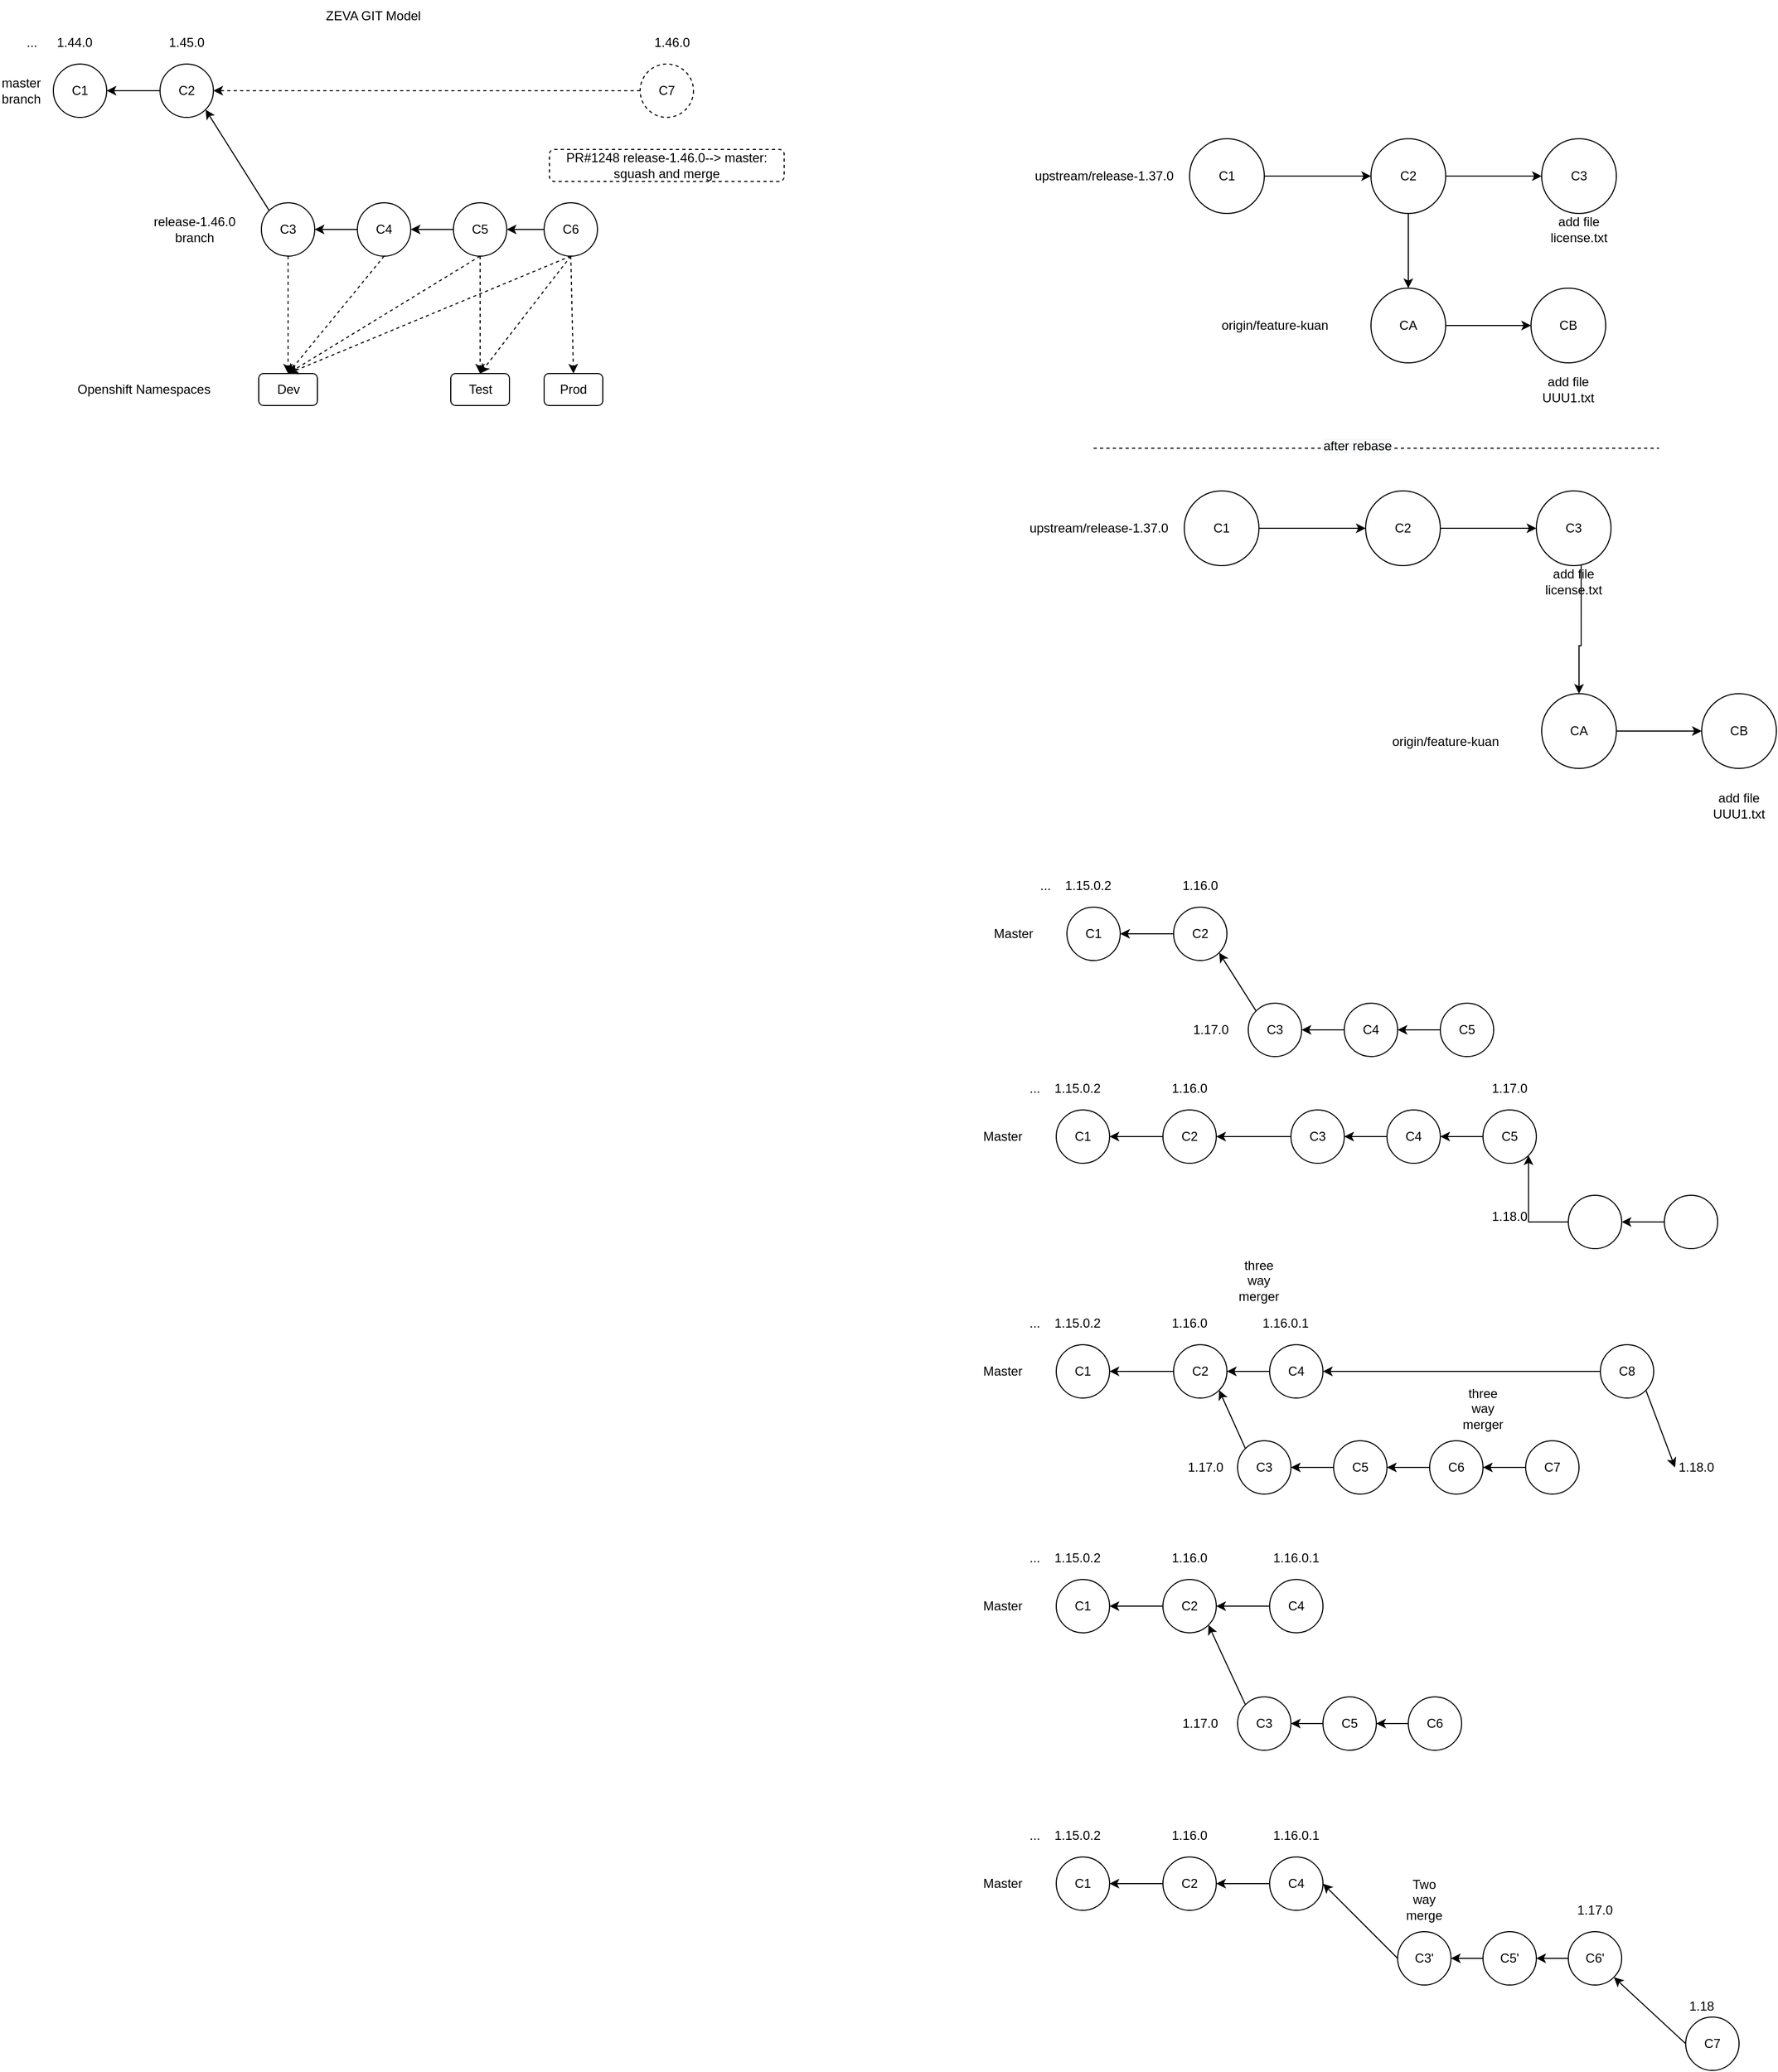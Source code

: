 <mxfile version="21.0.6" type="device"><diagram name="Page-1" id="ys-VxcKo6xe69d4RLIaW"><mxGraphModel dx="828" dy="439" grid="1" gridSize="10" guides="1" tooltips="1" connect="1" arrows="1" fold="1" page="1" pageScale="1" pageWidth="850" pageHeight="1100" math="0" shadow="0"><root><mxCell id="0"/><mxCell id="1" parent="0"/><mxCell id="cerBp847Krt_P72MkLLv-13" style="edgeStyle=orthogonalEdgeStyle;rounded=0;orthogonalLoop=1;jettySize=auto;html=1;exitX=1;exitY=0.5;exitDx=0;exitDy=0;entryX=0;entryY=0.5;entryDx=0;entryDy=0;" edge="1" parent="1" source="cerBp847Krt_P72MkLLv-14" target="cerBp847Krt_P72MkLLv-17"><mxGeometry relative="1" as="geometry"/></mxCell><mxCell id="cerBp847Krt_P72MkLLv-14" value="C1" style="ellipse;whiteSpace=wrap;html=1;aspect=fixed;" vertex="1" parent="1"><mxGeometry x="1185" y="340" width="70" height="70" as="geometry"/></mxCell><mxCell id="cerBp847Krt_P72MkLLv-15" style="edgeStyle=orthogonalEdgeStyle;rounded=0;orthogonalLoop=1;jettySize=auto;html=1;exitX=1;exitY=0.5;exitDx=0;exitDy=0;entryX=0;entryY=0.5;entryDx=0;entryDy=0;" edge="1" parent="1" source="cerBp847Krt_P72MkLLv-17" target="cerBp847Krt_P72MkLLv-18"><mxGeometry relative="1" as="geometry"/></mxCell><mxCell id="cerBp847Krt_P72MkLLv-16" style="edgeStyle=orthogonalEdgeStyle;rounded=0;orthogonalLoop=1;jettySize=auto;html=1;exitX=0.5;exitY=1;exitDx=0;exitDy=0;entryX=0.5;entryY=0;entryDx=0;entryDy=0;" edge="1" parent="1" source="cerBp847Krt_P72MkLLv-17" target="cerBp847Krt_P72MkLLv-20"><mxGeometry relative="1" as="geometry"><mxPoint x="1390" y="510" as="targetPoint"/></mxGeometry></mxCell><mxCell id="cerBp847Krt_P72MkLLv-17" value="C2" style="ellipse;whiteSpace=wrap;html=1;aspect=fixed;" vertex="1" parent="1"><mxGeometry x="1355" y="340" width="70" height="70" as="geometry"/></mxCell><mxCell id="cerBp847Krt_P72MkLLv-18" value="C3" style="ellipse;whiteSpace=wrap;html=1;aspect=fixed;" vertex="1" parent="1"><mxGeometry x="1515" y="340" width="70" height="70" as="geometry"/></mxCell><mxCell id="cerBp847Krt_P72MkLLv-19" style="edgeStyle=orthogonalEdgeStyle;rounded=0;orthogonalLoop=1;jettySize=auto;html=1;exitX=1;exitY=0.5;exitDx=0;exitDy=0;entryX=0;entryY=0.5;entryDx=0;entryDy=0;" edge="1" parent="1" source="cerBp847Krt_P72MkLLv-20" target="cerBp847Krt_P72MkLLv-23"><mxGeometry relative="1" as="geometry"/></mxCell><mxCell id="cerBp847Krt_P72MkLLv-20" value="CA" style="ellipse;whiteSpace=wrap;html=1;aspect=fixed;" vertex="1" parent="1"><mxGeometry x="1355" y="480" width="70" height="70" as="geometry"/></mxCell><mxCell id="cerBp847Krt_P72MkLLv-21" value="upstream/release-1.37.0" style="text;html=1;strokeColor=none;fillColor=none;align=center;verticalAlign=middle;whiteSpace=wrap;rounded=0;" vertex="1" parent="1"><mxGeometry x="1035" y="360" width="140" height="30" as="geometry"/></mxCell><mxCell id="cerBp847Krt_P72MkLLv-22" value="origin/feature-kuan" style="text;html=1;strokeColor=none;fillColor=none;align=center;verticalAlign=middle;whiteSpace=wrap;rounded=0;" vertex="1" parent="1"><mxGeometry x="1205" y="510" width="120" height="10" as="geometry"/></mxCell><mxCell id="cerBp847Krt_P72MkLLv-23" value="CB" style="ellipse;whiteSpace=wrap;html=1;aspect=fixed;" vertex="1" parent="1"><mxGeometry x="1505" y="480" width="70" height="70" as="geometry"/></mxCell><mxCell id="cerBp847Krt_P72MkLLv-24" value="add file UUU1.txt" style="text;html=1;strokeColor=none;fillColor=none;align=center;verticalAlign=middle;whiteSpace=wrap;rounded=0;" vertex="1" parent="1"><mxGeometry x="1510" y="560" width="60" height="30" as="geometry"/></mxCell><mxCell id="cerBp847Krt_P72MkLLv-25" value="add file license.txt" style="text;html=1;strokeColor=none;fillColor=none;align=center;verticalAlign=middle;whiteSpace=wrap;rounded=0;" vertex="1" parent="1"><mxGeometry x="1520" y="410" width="60" height="30" as="geometry"/></mxCell><mxCell id="cerBp847Krt_P72MkLLv-26" style="edgeStyle=orthogonalEdgeStyle;rounded=0;orthogonalLoop=1;jettySize=auto;html=1;exitX=1;exitY=0.5;exitDx=0;exitDy=0;entryX=0;entryY=0.5;entryDx=0;entryDy=0;" edge="1" parent="1" source="cerBp847Krt_P72MkLLv-27" target="cerBp847Krt_P72MkLLv-30"><mxGeometry relative="1" as="geometry"/></mxCell><mxCell id="cerBp847Krt_P72MkLLv-27" value="C1" style="ellipse;whiteSpace=wrap;html=1;aspect=fixed;" vertex="1" parent="1"><mxGeometry x="1180" y="670" width="70" height="70" as="geometry"/></mxCell><mxCell id="cerBp847Krt_P72MkLLv-28" style="edgeStyle=orthogonalEdgeStyle;rounded=0;orthogonalLoop=1;jettySize=auto;html=1;exitX=1;exitY=0.5;exitDx=0;exitDy=0;entryX=0;entryY=0.5;entryDx=0;entryDy=0;" edge="1" parent="1" source="cerBp847Krt_P72MkLLv-30" target="cerBp847Krt_P72MkLLv-31"><mxGeometry relative="1" as="geometry"/></mxCell><mxCell id="cerBp847Krt_P72MkLLv-29" style="edgeStyle=orthogonalEdgeStyle;rounded=0;orthogonalLoop=1;jettySize=auto;html=1;exitX=0.617;exitY=-0.1;exitDx=0;exitDy=0;entryX=0.5;entryY=0;entryDx=0;entryDy=0;exitPerimeter=0;" edge="1" parent="1" source="cerBp847Krt_P72MkLLv-38" target="cerBp847Krt_P72MkLLv-33"><mxGeometry relative="1" as="geometry"><mxPoint x="1385" y="840" as="targetPoint"/></mxGeometry></mxCell><mxCell id="cerBp847Krt_P72MkLLv-30" value="C2" style="ellipse;whiteSpace=wrap;html=1;aspect=fixed;" vertex="1" parent="1"><mxGeometry x="1350" y="670" width="70" height="70" as="geometry"/></mxCell><mxCell id="cerBp847Krt_P72MkLLv-31" value="C3" style="ellipse;whiteSpace=wrap;html=1;aspect=fixed;" vertex="1" parent="1"><mxGeometry x="1510" y="670" width="70" height="70" as="geometry"/></mxCell><mxCell id="cerBp847Krt_P72MkLLv-32" style="edgeStyle=orthogonalEdgeStyle;rounded=0;orthogonalLoop=1;jettySize=auto;html=1;exitX=1;exitY=0.5;exitDx=0;exitDy=0;entryX=0;entryY=0.5;entryDx=0;entryDy=0;" edge="1" parent="1" source="cerBp847Krt_P72MkLLv-33" target="cerBp847Krt_P72MkLLv-36"><mxGeometry relative="1" as="geometry"/></mxCell><mxCell id="cerBp847Krt_P72MkLLv-33" value="CA" style="ellipse;whiteSpace=wrap;html=1;aspect=fixed;" vertex="1" parent="1"><mxGeometry x="1515" y="860" width="70" height="70" as="geometry"/></mxCell><mxCell id="cerBp847Krt_P72MkLLv-34" value="upstream/release-1.37.0" style="text;html=1;strokeColor=none;fillColor=none;align=center;verticalAlign=middle;whiteSpace=wrap;rounded=0;" vertex="1" parent="1"><mxGeometry x="1030" y="690" width="140" height="30" as="geometry"/></mxCell><mxCell id="cerBp847Krt_P72MkLLv-35" value="origin/feature-kuan" style="text;html=1;strokeColor=none;fillColor=none;align=center;verticalAlign=middle;whiteSpace=wrap;rounded=0;" vertex="1" parent="1"><mxGeometry x="1365" y="900" width="120" height="10" as="geometry"/></mxCell><mxCell id="cerBp847Krt_P72MkLLv-36" value="CB" style="ellipse;whiteSpace=wrap;html=1;aspect=fixed;" vertex="1" parent="1"><mxGeometry x="1665" y="860" width="70" height="70" as="geometry"/></mxCell><mxCell id="cerBp847Krt_P72MkLLv-37" value="add file UUU1.txt" style="text;html=1;strokeColor=none;fillColor=none;align=center;verticalAlign=middle;whiteSpace=wrap;rounded=0;" vertex="1" parent="1"><mxGeometry x="1670" y="950" width="60" height="30" as="geometry"/></mxCell><mxCell id="cerBp847Krt_P72MkLLv-38" value="add file license.txt" style="text;html=1;strokeColor=none;fillColor=none;align=center;verticalAlign=middle;whiteSpace=wrap;rounded=0;" vertex="1" parent="1"><mxGeometry x="1515" y="740" width="60" height="30" as="geometry"/></mxCell><mxCell id="cerBp847Krt_P72MkLLv-39" value="" style="endArrow=none;dashed=1;html=1;rounded=0;" edge="1" parent="1"><mxGeometry width="50" height="50" relative="1" as="geometry"><mxPoint x="1095" y="630" as="sourcePoint"/><mxPoint x="1625" y="630" as="targetPoint"/></mxGeometry></mxCell><mxCell id="cerBp847Krt_P72MkLLv-40" value="&lt;span style=&quot;font-size: 12px ; background-color: rgb(248 , 249 , 250)&quot;&gt;after rebase&lt;/span&gt;" style="edgeLabel;html=1;align=center;verticalAlign=middle;resizable=0;points=[];" vertex="1" connectable="0" parent="cerBp847Krt_P72MkLLv-39"><mxGeometry x="-0.068" y="2" relative="1" as="geometry"><mxPoint as="offset"/></mxGeometry></mxCell><mxCell id="cerBp847Krt_P72MkLLv-41" value="C1" style="ellipse;whiteSpace=wrap;html=1;aspect=fixed;" vertex="1" parent="1"><mxGeometry x="1070" y="1060" width="50" height="50" as="geometry"/></mxCell><mxCell id="cerBp847Krt_P72MkLLv-42" value="1.15.0.2" style="text;html=1;strokeColor=none;fillColor=none;align=center;verticalAlign=middle;whiteSpace=wrap;rounded=0;" vertex="1" parent="1"><mxGeometry x="1070" y="1030" width="40" height="20" as="geometry"/></mxCell><mxCell id="cerBp847Krt_P72MkLLv-43" style="edgeStyle=orthogonalEdgeStyle;rounded=0;orthogonalLoop=1;jettySize=auto;html=1;entryX=1;entryY=0.5;entryDx=0;entryDy=0;" edge="1" parent="1" source="cerBp847Krt_P72MkLLv-44" target="cerBp847Krt_P72MkLLv-41"><mxGeometry relative="1" as="geometry"/></mxCell><mxCell id="cerBp847Krt_P72MkLLv-44" value="C2" style="ellipse;whiteSpace=wrap;html=1;aspect=fixed;" vertex="1" parent="1"><mxGeometry x="1170" y="1060" width="50" height="50" as="geometry"/></mxCell><mxCell id="cerBp847Krt_P72MkLLv-45" value="1.16.0" style="text;html=1;strokeColor=none;fillColor=none;align=center;verticalAlign=middle;whiteSpace=wrap;rounded=0;" vertex="1" parent="1"><mxGeometry x="1175" y="1030" width="40" height="20" as="geometry"/></mxCell><mxCell id="cerBp847Krt_P72MkLLv-46" value="C3" style="ellipse;whiteSpace=wrap;html=1;aspect=fixed;" vertex="1" parent="1"><mxGeometry x="1240" y="1150" width="50" height="50" as="geometry"/></mxCell><mxCell id="cerBp847Krt_P72MkLLv-47" value="Master" style="text;html=1;strokeColor=none;fillColor=none;align=center;verticalAlign=middle;whiteSpace=wrap;rounded=0;" vertex="1" parent="1"><mxGeometry x="1000" y="1075" width="40" height="20" as="geometry"/></mxCell><mxCell id="cerBp847Krt_P72MkLLv-48" value="1.17.0" style="text;html=1;strokeColor=none;fillColor=none;align=center;verticalAlign=middle;whiteSpace=wrap;rounded=0;" vertex="1" parent="1"><mxGeometry x="1160" y="1165" width="90" height="20" as="geometry"/></mxCell><mxCell id="cerBp847Krt_P72MkLLv-49" value="..." style="text;html=1;strokeColor=none;fillColor=none;align=center;verticalAlign=middle;whiteSpace=wrap;rounded=0;" vertex="1" parent="1"><mxGeometry x="1030" y="1030" width="40" height="20" as="geometry"/></mxCell><mxCell id="cerBp847Krt_P72MkLLv-50" value="" style="endArrow=classic;html=1;entryX=1;entryY=1;entryDx=0;entryDy=0;exitX=0;exitY=0;exitDx=0;exitDy=0;" edge="1" parent="1" source="cerBp847Krt_P72MkLLv-46" target="cerBp847Krt_P72MkLLv-44"><mxGeometry width="50" height="50" relative="1" as="geometry"><mxPoint x="1340" y="1290" as="sourcePoint"/><mxPoint x="1390" y="1240" as="targetPoint"/></mxGeometry></mxCell><mxCell id="cerBp847Krt_P72MkLLv-51" style="edgeStyle=orthogonalEdgeStyle;rounded=0;orthogonalLoop=1;jettySize=auto;html=1;exitX=0;exitY=0.5;exitDx=0;exitDy=0;entryX=1;entryY=0.5;entryDx=0;entryDy=0;" edge="1" parent="1" source="cerBp847Krt_P72MkLLv-52" target="cerBp847Krt_P72MkLLv-46"><mxGeometry relative="1" as="geometry"/></mxCell><mxCell id="cerBp847Krt_P72MkLLv-52" value="C4" style="ellipse;whiteSpace=wrap;html=1;aspect=fixed;" vertex="1" parent="1"><mxGeometry x="1330" y="1150" width="50" height="50" as="geometry"/></mxCell><mxCell id="cerBp847Krt_P72MkLLv-53" style="edgeStyle=orthogonalEdgeStyle;rounded=0;orthogonalLoop=1;jettySize=auto;html=1;exitX=0;exitY=0.5;exitDx=0;exitDy=0;entryX=1;entryY=0.5;entryDx=0;entryDy=0;" edge="1" parent="1" source="cerBp847Krt_P72MkLLv-54" target="cerBp847Krt_P72MkLLv-52"><mxGeometry relative="1" as="geometry"/></mxCell><mxCell id="cerBp847Krt_P72MkLLv-54" value="C5" style="ellipse;whiteSpace=wrap;html=1;aspect=fixed;" vertex="1" parent="1"><mxGeometry x="1420" y="1150" width="50" height="50" as="geometry"/></mxCell><mxCell id="cerBp847Krt_P72MkLLv-55" value="C1" style="ellipse;whiteSpace=wrap;html=1;aspect=fixed;" vertex="1" parent="1"><mxGeometry x="1060" y="1250" width="50" height="50" as="geometry"/></mxCell><mxCell id="cerBp847Krt_P72MkLLv-56" value="1.15.0.2" style="text;html=1;strokeColor=none;fillColor=none;align=center;verticalAlign=middle;whiteSpace=wrap;rounded=0;" vertex="1" parent="1"><mxGeometry x="1060" y="1220" width="40" height="20" as="geometry"/></mxCell><mxCell id="cerBp847Krt_P72MkLLv-57" style="edgeStyle=orthogonalEdgeStyle;rounded=0;orthogonalLoop=1;jettySize=auto;html=1;entryX=1;entryY=0.5;entryDx=0;entryDy=0;" edge="1" parent="1" source="cerBp847Krt_P72MkLLv-58" target="cerBp847Krt_P72MkLLv-55"><mxGeometry relative="1" as="geometry"/></mxCell><mxCell id="cerBp847Krt_P72MkLLv-58" value="C2" style="ellipse;whiteSpace=wrap;html=1;aspect=fixed;" vertex="1" parent="1"><mxGeometry x="1160" y="1250" width="50" height="50" as="geometry"/></mxCell><mxCell id="cerBp847Krt_P72MkLLv-59" value="1.16.0" style="text;html=1;strokeColor=none;fillColor=none;align=center;verticalAlign=middle;whiteSpace=wrap;rounded=0;" vertex="1" parent="1"><mxGeometry x="1165" y="1220" width="40" height="20" as="geometry"/></mxCell><mxCell id="cerBp847Krt_P72MkLLv-60" value="C3" style="ellipse;whiteSpace=wrap;html=1;aspect=fixed;" vertex="1" parent="1"><mxGeometry x="1280" y="1250" width="50" height="50" as="geometry"/></mxCell><mxCell id="cerBp847Krt_P72MkLLv-61" value="Master" style="text;html=1;strokeColor=none;fillColor=none;align=center;verticalAlign=middle;whiteSpace=wrap;rounded=0;" vertex="1" parent="1"><mxGeometry x="990" y="1265" width="40" height="20" as="geometry"/></mxCell><mxCell id="cerBp847Krt_P72MkLLv-62" value="1.17.0" style="text;html=1;strokeColor=none;fillColor=none;align=center;verticalAlign=middle;whiteSpace=wrap;rounded=0;" vertex="1" parent="1"><mxGeometry x="1440" y="1220" width="90" height="20" as="geometry"/></mxCell><mxCell id="cerBp847Krt_P72MkLLv-63" value="..." style="text;html=1;strokeColor=none;fillColor=none;align=center;verticalAlign=middle;whiteSpace=wrap;rounded=0;" vertex="1" parent="1"><mxGeometry x="1020" y="1220" width="40" height="20" as="geometry"/></mxCell><mxCell id="cerBp847Krt_P72MkLLv-64" value="" style="endArrow=classic;html=1;entryX=1;entryY=0.5;entryDx=0;entryDy=0;exitX=0;exitY=0.5;exitDx=0;exitDy=0;" edge="1" parent="1" source="cerBp847Krt_P72MkLLv-60" target="cerBp847Krt_P72MkLLv-58"><mxGeometry width="50" height="50" relative="1" as="geometry"><mxPoint x="1330" y="1480" as="sourcePoint"/><mxPoint x="1380" y="1430" as="targetPoint"/></mxGeometry></mxCell><mxCell id="cerBp847Krt_P72MkLLv-65" style="edgeStyle=orthogonalEdgeStyle;rounded=0;orthogonalLoop=1;jettySize=auto;html=1;exitX=0;exitY=0.5;exitDx=0;exitDy=0;entryX=1;entryY=0.5;entryDx=0;entryDy=0;" edge="1" parent="1" source="cerBp847Krt_P72MkLLv-66" target="cerBp847Krt_P72MkLLv-60"><mxGeometry relative="1" as="geometry"/></mxCell><mxCell id="cerBp847Krt_P72MkLLv-66" value="C4" style="ellipse;whiteSpace=wrap;html=1;aspect=fixed;" vertex="1" parent="1"><mxGeometry x="1370" y="1250" width="50" height="50" as="geometry"/></mxCell><mxCell id="cerBp847Krt_P72MkLLv-67" style="edgeStyle=orthogonalEdgeStyle;rounded=0;orthogonalLoop=1;jettySize=auto;html=1;exitX=0;exitY=0.5;exitDx=0;exitDy=0;entryX=1;entryY=0.5;entryDx=0;entryDy=0;" edge="1" parent="1" source="cerBp847Krt_P72MkLLv-68" target="cerBp847Krt_P72MkLLv-66"><mxGeometry relative="1" as="geometry"/></mxCell><mxCell id="cerBp847Krt_P72MkLLv-68" value="C5" style="ellipse;whiteSpace=wrap;html=1;aspect=fixed;" vertex="1" parent="1"><mxGeometry x="1460" y="1250" width="50" height="50" as="geometry"/></mxCell><mxCell id="cerBp847Krt_P72MkLLv-69" style="edgeStyle=orthogonalEdgeStyle;rounded=0;orthogonalLoop=1;jettySize=auto;html=1;exitX=0;exitY=0.5;exitDx=0;exitDy=0;entryX=1;entryY=1;entryDx=0;entryDy=0;" edge="1" parent="1" source="cerBp847Krt_P72MkLLv-70" target="cerBp847Krt_P72MkLLv-68"><mxGeometry relative="1" as="geometry"/></mxCell><mxCell id="cerBp847Krt_P72MkLLv-70" value="" style="ellipse;whiteSpace=wrap;html=1;aspect=fixed;" vertex="1" parent="1"><mxGeometry x="1540" y="1330" width="50" height="50" as="geometry"/></mxCell><mxCell id="cerBp847Krt_P72MkLLv-71" style="edgeStyle=orthogonalEdgeStyle;rounded=0;orthogonalLoop=1;jettySize=auto;html=1;exitX=0;exitY=0.5;exitDx=0;exitDy=0;entryX=1;entryY=0.5;entryDx=0;entryDy=0;" edge="1" parent="1" source="cerBp847Krt_P72MkLLv-72" target="cerBp847Krt_P72MkLLv-70"><mxGeometry relative="1" as="geometry"/></mxCell><mxCell id="cerBp847Krt_P72MkLLv-72" value="" style="ellipse;whiteSpace=wrap;html=1;aspect=fixed;" vertex="1" parent="1"><mxGeometry x="1630" y="1330" width="50" height="50" as="geometry"/></mxCell><mxCell id="cerBp847Krt_P72MkLLv-73" value="1.18.0" style="text;html=1;strokeColor=none;fillColor=none;align=center;verticalAlign=middle;whiteSpace=wrap;rounded=0;" vertex="1" parent="1"><mxGeometry x="1440" y="1340" width="90" height="20" as="geometry"/></mxCell><mxCell id="cerBp847Krt_P72MkLLv-74" value="C1" style="ellipse;whiteSpace=wrap;html=1;aspect=fixed;" vertex="1" parent="1"><mxGeometry x="1060" y="1470" width="50" height="50" as="geometry"/></mxCell><mxCell id="cerBp847Krt_P72MkLLv-75" value="1.15.0.2" style="text;html=1;strokeColor=none;fillColor=none;align=center;verticalAlign=middle;whiteSpace=wrap;rounded=0;" vertex="1" parent="1"><mxGeometry x="1060" y="1440" width="40" height="20" as="geometry"/></mxCell><mxCell id="cerBp847Krt_P72MkLLv-76" style="edgeStyle=orthogonalEdgeStyle;rounded=0;orthogonalLoop=1;jettySize=auto;html=1;entryX=1;entryY=0.5;entryDx=0;entryDy=0;" edge="1" parent="1" source="cerBp847Krt_P72MkLLv-77" target="cerBp847Krt_P72MkLLv-74"><mxGeometry relative="1" as="geometry"/></mxCell><mxCell id="cerBp847Krt_P72MkLLv-77" value="C2" style="ellipse;whiteSpace=wrap;html=1;aspect=fixed;" vertex="1" parent="1"><mxGeometry x="1170" y="1470" width="50" height="50" as="geometry"/></mxCell><mxCell id="cerBp847Krt_P72MkLLv-78" value="1.16.0" style="text;html=1;strokeColor=none;fillColor=none;align=center;verticalAlign=middle;whiteSpace=wrap;rounded=0;" vertex="1" parent="1"><mxGeometry x="1165" y="1440" width="40" height="20" as="geometry"/></mxCell><mxCell id="cerBp847Krt_P72MkLLv-79" value="C3" style="ellipse;whiteSpace=wrap;html=1;aspect=fixed;" vertex="1" parent="1"><mxGeometry x="1230" y="1560" width="50" height="50" as="geometry"/></mxCell><mxCell id="cerBp847Krt_P72MkLLv-80" value="Master" style="text;html=1;strokeColor=none;fillColor=none;align=center;verticalAlign=middle;whiteSpace=wrap;rounded=0;" vertex="1" parent="1"><mxGeometry x="990" y="1485" width="40" height="20" as="geometry"/></mxCell><mxCell id="cerBp847Krt_P72MkLLv-81" value="1.17.0" style="text;html=1;strokeColor=none;fillColor=none;align=center;verticalAlign=middle;whiteSpace=wrap;rounded=0;" vertex="1" parent="1"><mxGeometry x="1150" y="1575" width="100" height="20" as="geometry"/></mxCell><mxCell id="cerBp847Krt_P72MkLLv-82" value="..." style="text;html=1;strokeColor=none;fillColor=none;align=center;verticalAlign=middle;whiteSpace=wrap;rounded=0;" vertex="1" parent="1"><mxGeometry x="1020" y="1440" width="40" height="20" as="geometry"/></mxCell><mxCell id="cerBp847Krt_P72MkLLv-83" value="" style="endArrow=classic;html=1;entryX=1;entryY=1;entryDx=0;entryDy=0;exitX=0;exitY=0;exitDx=0;exitDy=0;" edge="1" parent="1" source="cerBp847Krt_P72MkLLv-79" target="cerBp847Krt_P72MkLLv-77"><mxGeometry width="50" height="50" relative="1" as="geometry"><mxPoint x="1330" y="1700" as="sourcePoint"/><mxPoint x="1380" y="1650" as="targetPoint"/></mxGeometry></mxCell><mxCell id="cerBp847Krt_P72MkLLv-84" style="edgeStyle=orthogonalEdgeStyle;rounded=0;orthogonalLoop=1;jettySize=auto;html=1;exitX=0;exitY=0.5;exitDx=0;exitDy=0;entryX=1;entryY=0.5;entryDx=0;entryDy=0;" edge="1" parent="1" source="cerBp847Krt_P72MkLLv-85" target="cerBp847Krt_P72MkLLv-77"><mxGeometry relative="1" as="geometry"/></mxCell><mxCell id="cerBp847Krt_P72MkLLv-85" value="C4" style="ellipse;whiteSpace=wrap;html=1;aspect=fixed;" vertex="1" parent="1"><mxGeometry x="1260" y="1470" width="50" height="50" as="geometry"/></mxCell><mxCell id="cerBp847Krt_P72MkLLv-86" style="edgeStyle=orthogonalEdgeStyle;rounded=0;orthogonalLoop=1;jettySize=auto;html=1;exitX=0;exitY=0.5;exitDx=0;exitDy=0;entryX=1;entryY=0.5;entryDx=0;entryDy=0;" edge="1" parent="1" source="cerBp847Krt_P72MkLLv-87" target="cerBp847Krt_P72MkLLv-79"><mxGeometry relative="1" as="geometry"/></mxCell><mxCell id="cerBp847Krt_P72MkLLv-87" value="C5" style="ellipse;whiteSpace=wrap;html=1;aspect=fixed;" vertex="1" parent="1"><mxGeometry x="1320" y="1560" width="50" height="50" as="geometry"/></mxCell><mxCell id="cerBp847Krt_P72MkLLv-88" style="edgeStyle=orthogonalEdgeStyle;rounded=0;orthogonalLoop=1;jettySize=auto;html=1;exitX=0;exitY=0.5;exitDx=0;exitDy=0;entryX=1;entryY=0.5;entryDx=0;entryDy=0;" edge="1" parent="1" source="cerBp847Krt_P72MkLLv-89" target="cerBp847Krt_P72MkLLv-87"><mxGeometry relative="1" as="geometry"/></mxCell><mxCell id="cerBp847Krt_P72MkLLv-89" value="C6" style="ellipse;whiteSpace=wrap;html=1;aspect=fixed;" vertex="1" parent="1"><mxGeometry x="1410" y="1560" width="50" height="50" as="geometry"/></mxCell><mxCell id="cerBp847Krt_P72MkLLv-90" value="1.16.0.1" style="text;html=1;strokeColor=none;fillColor=none;align=center;verticalAlign=middle;whiteSpace=wrap;rounded=0;" vertex="1" parent="1"><mxGeometry x="1255" y="1440" width="40" height="20" as="geometry"/></mxCell><mxCell id="cerBp847Krt_P72MkLLv-91" value="three way merger" style="text;html=1;strokeColor=none;fillColor=none;align=center;verticalAlign=middle;whiteSpace=wrap;rounded=0;" vertex="1" parent="1"><mxGeometry x="1230" y="1400" width="40" height="20" as="geometry"/></mxCell><mxCell id="cerBp847Krt_P72MkLLv-92" style="edgeStyle=orthogonalEdgeStyle;rounded=0;orthogonalLoop=1;jettySize=auto;html=1;exitX=0;exitY=0.5;exitDx=0;exitDy=0;entryX=1;entryY=0.5;entryDx=0;entryDy=0;" edge="1" parent="1" source="cerBp847Krt_P72MkLLv-93" target="cerBp847Krt_P72MkLLv-89"><mxGeometry relative="1" as="geometry"/></mxCell><mxCell id="cerBp847Krt_P72MkLLv-93" value="C7" style="ellipse;whiteSpace=wrap;html=1;aspect=fixed;" vertex="1" parent="1"><mxGeometry x="1500" y="1560" width="50" height="50" as="geometry"/></mxCell><mxCell id="cerBp847Krt_P72MkLLv-94" value="three way merger" style="text;html=1;strokeColor=none;fillColor=none;align=center;verticalAlign=middle;whiteSpace=wrap;rounded=0;" vertex="1" parent="1"><mxGeometry x="1440" y="1520" width="40" height="20" as="geometry"/></mxCell><mxCell id="cerBp847Krt_P72MkLLv-95" style="edgeStyle=orthogonalEdgeStyle;rounded=0;orthogonalLoop=1;jettySize=auto;html=1;exitX=0;exitY=0.5;exitDx=0;exitDy=0;entryX=1;entryY=0.5;entryDx=0;entryDy=0;" edge="1" parent="1" source="cerBp847Krt_P72MkLLv-96" target="cerBp847Krt_P72MkLLv-85"><mxGeometry relative="1" as="geometry"/></mxCell><mxCell id="cerBp847Krt_P72MkLLv-96" value="C8" style="ellipse;whiteSpace=wrap;html=1;aspect=fixed;" vertex="1" parent="1"><mxGeometry x="1570" y="1470" width="50" height="50" as="geometry"/></mxCell><mxCell id="cerBp847Krt_P72MkLLv-97" value="1.18.0" style="text;html=1;strokeColor=none;fillColor=none;align=center;verticalAlign=middle;whiteSpace=wrap;rounded=0;" vertex="1" parent="1"><mxGeometry x="1640" y="1575" width="40" height="20" as="geometry"/></mxCell><mxCell id="cerBp847Krt_P72MkLLv-98" value="" style="endArrow=classic;html=1;exitX=1;exitY=1;exitDx=0;exitDy=0;entryX=0;entryY=0.5;entryDx=0;entryDy=0;" edge="1" parent="1" source="cerBp847Krt_P72MkLLv-96" target="cerBp847Krt_P72MkLLv-97"><mxGeometry width="50" height="50" relative="1" as="geometry"><mxPoint x="1390" y="1470" as="sourcePoint"/><mxPoint x="1440" y="1420" as="targetPoint"/></mxGeometry></mxCell><mxCell id="cerBp847Krt_P72MkLLv-99" value="C1" style="ellipse;whiteSpace=wrap;html=1;aspect=fixed;" vertex="1" parent="1"><mxGeometry x="1060" y="1690" width="50" height="50" as="geometry"/></mxCell><mxCell id="cerBp847Krt_P72MkLLv-100" value="1.15.0.2" style="text;html=1;strokeColor=none;fillColor=none;align=center;verticalAlign=middle;whiteSpace=wrap;rounded=0;" vertex="1" parent="1"><mxGeometry x="1060" y="1660" width="40" height="20" as="geometry"/></mxCell><mxCell id="cerBp847Krt_P72MkLLv-101" style="edgeStyle=orthogonalEdgeStyle;rounded=0;orthogonalLoop=1;jettySize=auto;html=1;entryX=1;entryY=0.5;entryDx=0;entryDy=0;" edge="1" parent="1" source="cerBp847Krt_P72MkLLv-102" target="cerBp847Krt_P72MkLLv-99"><mxGeometry relative="1" as="geometry"/></mxCell><mxCell id="cerBp847Krt_P72MkLLv-102" value="C2" style="ellipse;whiteSpace=wrap;html=1;aspect=fixed;" vertex="1" parent="1"><mxGeometry x="1160" y="1690" width="50" height="50" as="geometry"/></mxCell><mxCell id="cerBp847Krt_P72MkLLv-103" value="1.16.0" style="text;html=1;strokeColor=none;fillColor=none;align=center;verticalAlign=middle;whiteSpace=wrap;rounded=0;" vertex="1" parent="1"><mxGeometry x="1165" y="1660" width="40" height="20" as="geometry"/></mxCell><mxCell id="cerBp847Krt_P72MkLLv-104" value="C3" style="ellipse;whiteSpace=wrap;html=1;aspect=fixed;" vertex="1" parent="1"><mxGeometry x="1230" y="1800" width="50" height="50" as="geometry"/></mxCell><mxCell id="cerBp847Krt_P72MkLLv-105" value="Master" style="text;html=1;strokeColor=none;fillColor=none;align=center;verticalAlign=middle;whiteSpace=wrap;rounded=0;" vertex="1" parent="1"><mxGeometry x="990" y="1705" width="40" height="20" as="geometry"/></mxCell><mxCell id="cerBp847Krt_P72MkLLv-106" value="1.17.0" style="text;html=1;strokeColor=none;fillColor=none;align=center;verticalAlign=middle;whiteSpace=wrap;rounded=0;" vertex="1" parent="1"><mxGeometry x="1150" y="1815" width="90" height="20" as="geometry"/></mxCell><mxCell id="cerBp847Krt_P72MkLLv-107" value="..." style="text;html=1;strokeColor=none;fillColor=none;align=center;verticalAlign=middle;whiteSpace=wrap;rounded=0;" vertex="1" parent="1"><mxGeometry x="1020" y="1660" width="40" height="20" as="geometry"/></mxCell><mxCell id="cerBp847Krt_P72MkLLv-108" value="" style="endArrow=classic;html=1;entryX=1;entryY=1;entryDx=0;entryDy=0;exitX=0;exitY=0;exitDx=0;exitDy=0;" edge="1" parent="1" source="cerBp847Krt_P72MkLLv-104" target="cerBp847Krt_P72MkLLv-102"><mxGeometry width="50" height="50" relative="1" as="geometry"><mxPoint x="1330" y="1920" as="sourcePoint"/><mxPoint x="1380" y="1870" as="targetPoint"/></mxGeometry></mxCell><mxCell id="cerBp847Krt_P72MkLLv-109" style="edgeStyle=orthogonalEdgeStyle;rounded=0;orthogonalLoop=1;jettySize=auto;html=1;exitX=0;exitY=0.5;exitDx=0;exitDy=0;entryX=1;entryY=0.5;entryDx=0;entryDy=0;" edge="1" parent="1" source="cerBp847Krt_P72MkLLv-110" target="cerBp847Krt_P72MkLLv-102"><mxGeometry relative="1" as="geometry"/></mxCell><mxCell id="cerBp847Krt_P72MkLLv-110" value="C4" style="ellipse;whiteSpace=wrap;html=1;aspect=fixed;" vertex="1" parent="1"><mxGeometry x="1260" y="1690" width="50" height="50" as="geometry"/></mxCell><mxCell id="cerBp847Krt_P72MkLLv-111" value="1.16.0.1" style="text;html=1;strokeColor=none;fillColor=none;align=center;verticalAlign=middle;whiteSpace=wrap;rounded=0;" vertex="1" parent="1"><mxGeometry x="1265" y="1660" width="40" height="20" as="geometry"/></mxCell><mxCell id="cerBp847Krt_P72MkLLv-112" style="edgeStyle=orthogonalEdgeStyle;rounded=0;orthogonalLoop=1;jettySize=auto;html=1;exitX=0;exitY=0.5;exitDx=0;exitDy=0;entryX=1;entryY=0.5;entryDx=0;entryDy=0;" edge="1" parent="1" source="cerBp847Krt_P72MkLLv-113" target="cerBp847Krt_P72MkLLv-104"><mxGeometry relative="1" as="geometry"/></mxCell><mxCell id="cerBp847Krt_P72MkLLv-113" value="C5" style="ellipse;whiteSpace=wrap;html=1;aspect=fixed;" vertex="1" parent="1"><mxGeometry x="1310" y="1800" width="50" height="50" as="geometry"/></mxCell><mxCell id="cerBp847Krt_P72MkLLv-114" style="edgeStyle=orthogonalEdgeStyle;rounded=0;orthogonalLoop=1;jettySize=auto;html=1;exitX=0;exitY=0.5;exitDx=0;exitDy=0;entryX=1;entryY=0.5;entryDx=0;entryDy=0;" edge="1" parent="1" source="cerBp847Krt_P72MkLLv-115" target="cerBp847Krt_P72MkLLv-113"><mxGeometry relative="1" as="geometry"/></mxCell><mxCell id="cerBp847Krt_P72MkLLv-115" value="C6" style="ellipse;whiteSpace=wrap;html=1;aspect=fixed;" vertex="1" parent="1"><mxGeometry x="1390" y="1800" width="50" height="50" as="geometry"/></mxCell><mxCell id="cerBp847Krt_P72MkLLv-116" value="C1" style="ellipse;whiteSpace=wrap;html=1;aspect=fixed;" vertex="1" parent="1"><mxGeometry x="1060" y="1950" width="50" height="50" as="geometry"/></mxCell><mxCell id="cerBp847Krt_P72MkLLv-117" value="1.15.0.2" style="text;html=1;strokeColor=none;fillColor=none;align=center;verticalAlign=middle;whiteSpace=wrap;rounded=0;" vertex="1" parent="1"><mxGeometry x="1060" y="1920" width="40" height="20" as="geometry"/></mxCell><mxCell id="cerBp847Krt_P72MkLLv-118" style="edgeStyle=orthogonalEdgeStyle;rounded=0;orthogonalLoop=1;jettySize=auto;html=1;entryX=1;entryY=0.5;entryDx=0;entryDy=0;" edge="1" parent="1" source="cerBp847Krt_P72MkLLv-119" target="cerBp847Krt_P72MkLLv-116"><mxGeometry relative="1" as="geometry"/></mxCell><mxCell id="cerBp847Krt_P72MkLLv-119" value="C2" style="ellipse;whiteSpace=wrap;html=1;aspect=fixed;" vertex="1" parent="1"><mxGeometry x="1160" y="1950" width="50" height="50" as="geometry"/></mxCell><mxCell id="cerBp847Krt_P72MkLLv-120" value="1.16.0" style="text;html=1;strokeColor=none;fillColor=none;align=center;verticalAlign=middle;whiteSpace=wrap;rounded=0;" vertex="1" parent="1"><mxGeometry x="1165" y="1920" width="40" height="20" as="geometry"/></mxCell><mxCell id="cerBp847Krt_P72MkLLv-121" value="C3'" style="ellipse;whiteSpace=wrap;html=1;aspect=fixed;" vertex="1" parent="1"><mxGeometry x="1380" y="2020" width="50" height="50" as="geometry"/></mxCell><mxCell id="cerBp847Krt_P72MkLLv-122" value="Master" style="text;html=1;strokeColor=none;fillColor=none;align=center;verticalAlign=middle;whiteSpace=wrap;rounded=0;" vertex="1" parent="1"><mxGeometry x="990" y="1965" width="40" height="20" as="geometry"/></mxCell><mxCell id="cerBp847Krt_P72MkLLv-123" value="1.17.0" style="text;html=1;strokeColor=none;fillColor=none;align=center;verticalAlign=middle;whiteSpace=wrap;rounded=0;" vertex="1" parent="1"><mxGeometry x="1520" y="1990" width="90" height="20" as="geometry"/></mxCell><mxCell id="cerBp847Krt_P72MkLLv-124" value="..." style="text;html=1;strokeColor=none;fillColor=none;align=center;verticalAlign=middle;whiteSpace=wrap;rounded=0;" vertex="1" parent="1"><mxGeometry x="1020" y="1920" width="40" height="20" as="geometry"/></mxCell><mxCell id="cerBp847Krt_P72MkLLv-125" value="" style="endArrow=classic;html=1;entryX=1;entryY=0.5;entryDx=0;entryDy=0;exitX=0;exitY=0.5;exitDx=0;exitDy=0;" edge="1" parent="1" source="cerBp847Krt_P72MkLLv-121" target="cerBp847Krt_P72MkLLv-127"><mxGeometry width="50" height="50" relative="1" as="geometry"><mxPoint x="1330" y="2180" as="sourcePoint"/><mxPoint x="1380" y="2130" as="targetPoint"/></mxGeometry></mxCell><mxCell id="cerBp847Krt_P72MkLLv-126" style="edgeStyle=orthogonalEdgeStyle;rounded=0;orthogonalLoop=1;jettySize=auto;html=1;exitX=0;exitY=0.5;exitDx=0;exitDy=0;entryX=1;entryY=0.5;entryDx=0;entryDy=0;" edge="1" parent="1" source="cerBp847Krt_P72MkLLv-127" target="cerBp847Krt_P72MkLLv-119"><mxGeometry relative="1" as="geometry"/></mxCell><mxCell id="cerBp847Krt_P72MkLLv-127" value="C4" style="ellipse;whiteSpace=wrap;html=1;aspect=fixed;" vertex="1" parent="1"><mxGeometry x="1260" y="1950" width="50" height="50" as="geometry"/></mxCell><mxCell id="cerBp847Krt_P72MkLLv-128" value="1.16.0.1" style="text;html=1;strokeColor=none;fillColor=none;align=center;verticalAlign=middle;whiteSpace=wrap;rounded=0;" vertex="1" parent="1"><mxGeometry x="1265" y="1920" width="40" height="20" as="geometry"/></mxCell><mxCell id="cerBp847Krt_P72MkLLv-129" style="edgeStyle=orthogonalEdgeStyle;rounded=0;orthogonalLoop=1;jettySize=auto;html=1;exitX=0;exitY=0.5;exitDx=0;exitDy=0;entryX=1;entryY=0.5;entryDx=0;entryDy=0;" edge="1" parent="1" source="cerBp847Krt_P72MkLLv-130" target="cerBp847Krt_P72MkLLv-121"><mxGeometry relative="1" as="geometry"/></mxCell><mxCell id="cerBp847Krt_P72MkLLv-130" value="C5'" style="ellipse;whiteSpace=wrap;html=1;aspect=fixed;" vertex="1" parent="1"><mxGeometry x="1460" y="2020" width="50" height="50" as="geometry"/></mxCell><mxCell id="cerBp847Krt_P72MkLLv-131" style="edgeStyle=orthogonalEdgeStyle;rounded=0;orthogonalLoop=1;jettySize=auto;html=1;exitX=0;exitY=0.5;exitDx=0;exitDy=0;entryX=1;entryY=0.5;entryDx=0;entryDy=0;" edge="1" parent="1" source="cerBp847Krt_P72MkLLv-132" target="cerBp847Krt_P72MkLLv-130"><mxGeometry relative="1" as="geometry"/></mxCell><mxCell id="cerBp847Krt_P72MkLLv-132" value="C6'" style="ellipse;whiteSpace=wrap;html=1;aspect=fixed;" vertex="1" parent="1"><mxGeometry x="1540" y="2020" width="50" height="50" as="geometry"/></mxCell><mxCell id="cerBp847Krt_P72MkLLv-133" value="Two way merge" style="text;html=1;strokeColor=none;fillColor=none;align=center;verticalAlign=middle;whiteSpace=wrap;rounded=0;" vertex="1" parent="1"><mxGeometry x="1385" y="1980" width="40" height="20" as="geometry"/></mxCell><mxCell id="cerBp847Krt_P72MkLLv-134" value="C7" style="ellipse;whiteSpace=wrap;html=1;aspect=fixed;" vertex="1" parent="1"><mxGeometry x="1650" y="2100" width="50" height="50" as="geometry"/></mxCell><mxCell id="cerBp847Krt_P72MkLLv-135" value="" style="endArrow=classic;html=1;exitX=0;exitY=0.5;exitDx=0;exitDy=0;entryX=1;entryY=1;entryDx=0;entryDy=0;" edge="1" parent="1" source="cerBp847Krt_P72MkLLv-134" target="cerBp847Krt_P72MkLLv-132"><mxGeometry width="50" height="50" relative="1" as="geometry"><mxPoint x="1370" y="2080" as="sourcePoint"/><mxPoint x="1420" y="2030" as="targetPoint"/></mxGeometry></mxCell><mxCell id="cerBp847Krt_P72MkLLv-136" value="1.18" style="text;html=1;strokeColor=none;fillColor=none;align=center;verticalAlign=middle;whiteSpace=wrap;rounded=0;" vertex="1" parent="1"><mxGeometry x="1620" y="2080" width="90" height="20" as="geometry"/></mxCell><mxCell id="cerBp847Krt_P72MkLLv-151" value="C1" style="ellipse;whiteSpace=wrap;html=1;aspect=fixed;" vertex="1" parent="1"><mxGeometry x="120" y="270" width="50" height="50" as="geometry"/></mxCell><mxCell id="cerBp847Krt_P72MkLLv-152" value="1.44.0" style="text;html=1;strokeColor=none;fillColor=none;align=center;verticalAlign=middle;whiteSpace=wrap;rounded=0;" vertex="1" parent="1"><mxGeometry x="120" y="240" width="40" height="20" as="geometry"/></mxCell><mxCell id="cerBp847Krt_P72MkLLv-153" style="edgeStyle=orthogonalEdgeStyle;rounded=0;orthogonalLoop=1;jettySize=auto;html=1;entryX=1;entryY=0.5;entryDx=0;entryDy=0;" edge="1" parent="1" source="cerBp847Krt_P72MkLLv-154" target="cerBp847Krt_P72MkLLv-151"><mxGeometry relative="1" as="geometry"/></mxCell><mxCell id="cerBp847Krt_P72MkLLv-154" value="C2" style="ellipse;whiteSpace=wrap;html=1;aspect=fixed;" vertex="1" parent="1"><mxGeometry x="220" y="270" width="50" height="50" as="geometry"/></mxCell><mxCell id="cerBp847Krt_P72MkLLv-155" value="1.45.0" style="text;html=1;strokeColor=none;fillColor=none;align=center;verticalAlign=middle;whiteSpace=wrap;rounded=0;" vertex="1" parent="1"><mxGeometry x="225" y="240" width="40" height="20" as="geometry"/></mxCell><mxCell id="cerBp847Krt_P72MkLLv-156" value="C3" style="ellipse;whiteSpace=wrap;html=1;aspect=fixed;" vertex="1" parent="1"><mxGeometry x="315" y="400" width="50" height="50" as="geometry"/></mxCell><mxCell id="cerBp847Krt_P72MkLLv-157" value="master branch" style="text;html=1;strokeColor=none;fillColor=none;align=center;verticalAlign=middle;whiteSpace=wrap;rounded=0;" vertex="1" parent="1"><mxGeometry x="70" y="285" width="40" height="20" as="geometry"/></mxCell><mxCell id="cerBp847Krt_P72MkLLv-158" value="release-1.46.0&lt;br&gt;branch" style="text;html=1;strokeColor=none;fillColor=none;align=center;verticalAlign=middle;whiteSpace=wrap;rounded=0;" vertex="1" parent="1"><mxGeometry x="200" y="415" width="105" height="20" as="geometry"/></mxCell><mxCell id="cerBp847Krt_P72MkLLv-159" value="..." style="text;html=1;strokeColor=none;fillColor=none;align=center;verticalAlign=middle;whiteSpace=wrap;rounded=0;" vertex="1" parent="1"><mxGeometry x="80" y="240" width="40" height="20" as="geometry"/></mxCell><mxCell id="cerBp847Krt_P72MkLLv-160" value="" style="endArrow=classic;html=1;entryX=1;entryY=1;entryDx=0;entryDy=0;exitX=0;exitY=0;exitDx=0;exitDy=0;" edge="1" parent="1" source="cerBp847Krt_P72MkLLv-156" target="cerBp847Krt_P72MkLLv-154"><mxGeometry width="50" height="50" relative="1" as="geometry"><mxPoint x="390" y="500" as="sourcePoint"/><mxPoint x="440" y="450" as="targetPoint"/></mxGeometry></mxCell><mxCell id="cerBp847Krt_P72MkLLv-161" style="edgeStyle=orthogonalEdgeStyle;rounded=0;orthogonalLoop=1;jettySize=auto;html=1;exitX=0;exitY=0.5;exitDx=0;exitDy=0;entryX=1;entryY=0.5;entryDx=0;entryDy=0;" edge="1" parent="1" source="cerBp847Krt_P72MkLLv-162" target="cerBp847Krt_P72MkLLv-156"><mxGeometry relative="1" as="geometry"/></mxCell><mxCell id="cerBp847Krt_P72MkLLv-162" value="C4" style="ellipse;whiteSpace=wrap;html=1;aspect=fixed;" vertex="1" parent="1"><mxGeometry x="405" y="400" width="50" height="50" as="geometry"/></mxCell><mxCell id="cerBp847Krt_P72MkLLv-163" style="edgeStyle=orthogonalEdgeStyle;rounded=0;orthogonalLoop=1;jettySize=auto;html=1;exitX=0;exitY=0.5;exitDx=0;exitDy=0;entryX=1;entryY=0.5;entryDx=0;entryDy=0;" edge="1" parent="1" source="cerBp847Krt_P72MkLLv-164" target="cerBp847Krt_P72MkLLv-162"><mxGeometry relative="1" as="geometry"/></mxCell><mxCell id="cerBp847Krt_P72MkLLv-164" value="C5" style="ellipse;whiteSpace=wrap;html=1;aspect=fixed;" vertex="1" parent="1"><mxGeometry x="495" y="400" width="50" height="50" as="geometry"/></mxCell><mxCell id="cerBp847Krt_P72MkLLv-167" style="edgeStyle=orthogonalEdgeStyle;rounded=0;orthogonalLoop=1;jettySize=auto;html=1;entryX=1;entryY=0.5;entryDx=0;entryDy=0;dashed=1;" edge="1" parent="1" source="cerBp847Krt_P72MkLLv-166" target="cerBp847Krt_P72MkLLv-154"><mxGeometry relative="1" as="geometry"/></mxCell><mxCell id="cerBp847Krt_P72MkLLv-166" value="C7" style="ellipse;whiteSpace=wrap;html=1;aspect=fixed;dashed=1;" vertex="1" parent="1"><mxGeometry x="670" y="270" width="50" height="50" as="geometry"/></mxCell><mxCell id="cerBp847Krt_P72MkLLv-170" value="1.46.0" style="text;html=1;strokeColor=none;fillColor=none;align=center;verticalAlign=middle;whiteSpace=wrap;rounded=0;dashed=1;" vertex="1" parent="1"><mxGeometry x="680" y="240" width="40" height="20" as="geometry"/></mxCell><mxCell id="cerBp847Krt_P72MkLLv-178" value="PR#1248 release-1.46.0--&amp;gt; master: &lt;br&gt;squash and merge" style="rounded=1;whiteSpace=wrap;html=1;dashed=1;" vertex="1" parent="1"><mxGeometry x="585" y="350" width="220" height="30" as="geometry"/></mxCell><mxCell id="cerBp847Krt_P72MkLLv-199" value="Dev" style="rounded=1;whiteSpace=wrap;html=1;" vertex="1" parent="1"><mxGeometry x="312.5" y="560" width="55" height="30" as="geometry"/></mxCell><mxCell id="cerBp847Krt_P72MkLLv-200" value="Prod" style="rounded=1;whiteSpace=wrap;html=1;" vertex="1" parent="1"><mxGeometry x="580" y="560" width="55" height="30" as="geometry"/></mxCell><mxCell id="cerBp847Krt_P72MkLLv-201" value="Test" style="rounded=1;whiteSpace=wrap;html=1;" vertex="1" parent="1"><mxGeometry x="492.5" y="560" width="55" height="30" as="geometry"/></mxCell><mxCell id="cerBp847Krt_P72MkLLv-203" style="edgeStyle=orthogonalEdgeStyle;rounded=0;orthogonalLoop=1;jettySize=auto;html=1;entryX=1;entryY=0.5;entryDx=0;entryDy=0;" edge="1" parent="1" source="cerBp847Krt_P72MkLLv-202" target="cerBp847Krt_P72MkLLv-164"><mxGeometry relative="1" as="geometry"/></mxCell><mxCell id="cerBp847Krt_P72MkLLv-202" value="C6" style="ellipse;whiteSpace=wrap;html=1;aspect=fixed;" vertex="1" parent="1"><mxGeometry x="580" y="400" width="50" height="50" as="geometry"/></mxCell><mxCell id="cerBp847Krt_P72MkLLv-207" value="" style="endArrow=classic;html=1;rounded=0;entryX=0.5;entryY=0;entryDx=0;entryDy=0;exitX=0.5;exitY=1;exitDx=0;exitDy=0;dashed=1;" edge="1" parent="1" source="cerBp847Krt_P72MkLLv-156" target="cerBp847Krt_P72MkLLv-199"><mxGeometry width="50" height="50" relative="1" as="geometry"><mxPoint x="290" y="430" as="sourcePoint"/><mxPoint x="340" y="380" as="targetPoint"/></mxGeometry></mxCell><mxCell id="cerBp847Krt_P72MkLLv-208" value="" style="endArrow=classic;html=1;rounded=0;entryX=0.5;entryY=0;entryDx=0;entryDy=0;exitX=0.5;exitY=1;exitDx=0;exitDy=0;dashed=1;" edge="1" parent="1" source="cerBp847Krt_P72MkLLv-162" target="cerBp847Krt_P72MkLLv-199"><mxGeometry width="50" height="50" relative="1" as="geometry"><mxPoint x="350" y="460" as="sourcePoint"/><mxPoint x="398" y="550" as="targetPoint"/></mxGeometry></mxCell><mxCell id="cerBp847Krt_P72MkLLv-209" value="" style="endArrow=classic;html=1;rounded=0;entryX=0.5;entryY=0;entryDx=0;entryDy=0;exitX=0.5;exitY=1;exitDx=0;exitDy=0;dashed=1;" edge="1" parent="1" source="cerBp847Krt_P72MkLLv-164" target="cerBp847Krt_P72MkLLv-199"><mxGeometry width="50" height="50" relative="1" as="geometry"><mxPoint x="360" y="470" as="sourcePoint"/><mxPoint x="408" y="560" as="targetPoint"/></mxGeometry></mxCell><mxCell id="cerBp847Krt_P72MkLLv-210" value="" style="endArrow=classic;html=1;rounded=0;entryX=0.5;entryY=0;entryDx=0;entryDy=0;dashed=1;exitX=0.5;exitY=1;exitDx=0;exitDy=0;" edge="1" parent="1" source="cerBp847Krt_P72MkLLv-202" target="cerBp847Krt_P72MkLLv-199"><mxGeometry width="50" height="50" relative="1" as="geometry"><mxPoint x="600" y="450" as="sourcePoint"/><mxPoint x="418" y="570" as="targetPoint"/></mxGeometry></mxCell><mxCell id="cerBp847Krt_P72MkLLv-211" value="" style="endArrow=classic;html=1;rounded=0;entryX=0.5;entryY=0;entryDx=0;entryDy=0;dashed=1;exitX=0.5;exitY=1;exitDx=0;exitDy=0;" edge="1" parent="1" source="cerBp847Krt_P72MkLLv-202" target="cerBp847Krt_P72MkLLv-201"><mxGeometry width="50" height="50" relative="1" as="geometry"><mxPoint x="600" y="450" as="sourcePoint"/><mxPoint x="403" y="570" as="targetPoint"/></mxGeometry></mxCell><mxCell id="cerBp847Krt_P72MkLLv-212" value="" style="endArrow=classic;html=1;rounded=0;entryX=0.5;entryY=0;entryDx=0;entryDy=0;exitX=0.5;exitY=1;exitDx=0;exitDy=0;dashed=1;" edge="1" parent="1" source="cerBp847Krt_P72MkLLv-164" target="cerBp847Krt_P72MkLLv-201"><mxGeometry width="50" height="50" relative="1" as="geometry"><mxPoint x="540" y="470" as="sourcePoint"/><mxPoint x="413" y="580" as="targetPoint"/></mxGeometry></mxCell><mxCell id="cerBp847Krt_P72MkLLv-213" value="" style="endArrow=classic;html=1;rounded=0;entryX=0.5;entryY=0;entryDx=0;entryDy=0;exitX=0.5;exitY=1;exitDx=0;exitDy=0;dashed=1;" edge="1" parent="1" source="cerBp847Krt_P72MkLLv-202" target="cerBp847Krt_P72MkLLv-200"><mxGeometry width="50" height="50" relative="1" as="geometry"><mxPoint x="550" y="480" as="sourcePoint"/><mxPoint x="423" y="590" as="targetPoint"/></mxGeometry></mxCell><mxCell id="cerBp847Krt_P72MkLLv-214" value="ZEVA GIT Model" style="text;html=1;strokeColor=none;fillColor=none;align=center;verticalAlign=middle;whiteSpace=wrap;rounded=0;" vertex="1" parent="1"><mxGeometry x="365" y="210" width="110" height="30" as="geometry"/></mxCell><mxCell id="cerBp847Krt_P72MkLLv-215" value="Openshift Namespaces" style="text;html=1;strokeColor=none;fillColor=none;align=center;verticalAlign=middle;whiteSpace=wrap;rounded=0;" vertex="1" parent="1"><mxGeometry x="130" y="560" width="150" height="30" as="geometry"/></mxCell></root></mxGraphModel></diagram></mxfile>
